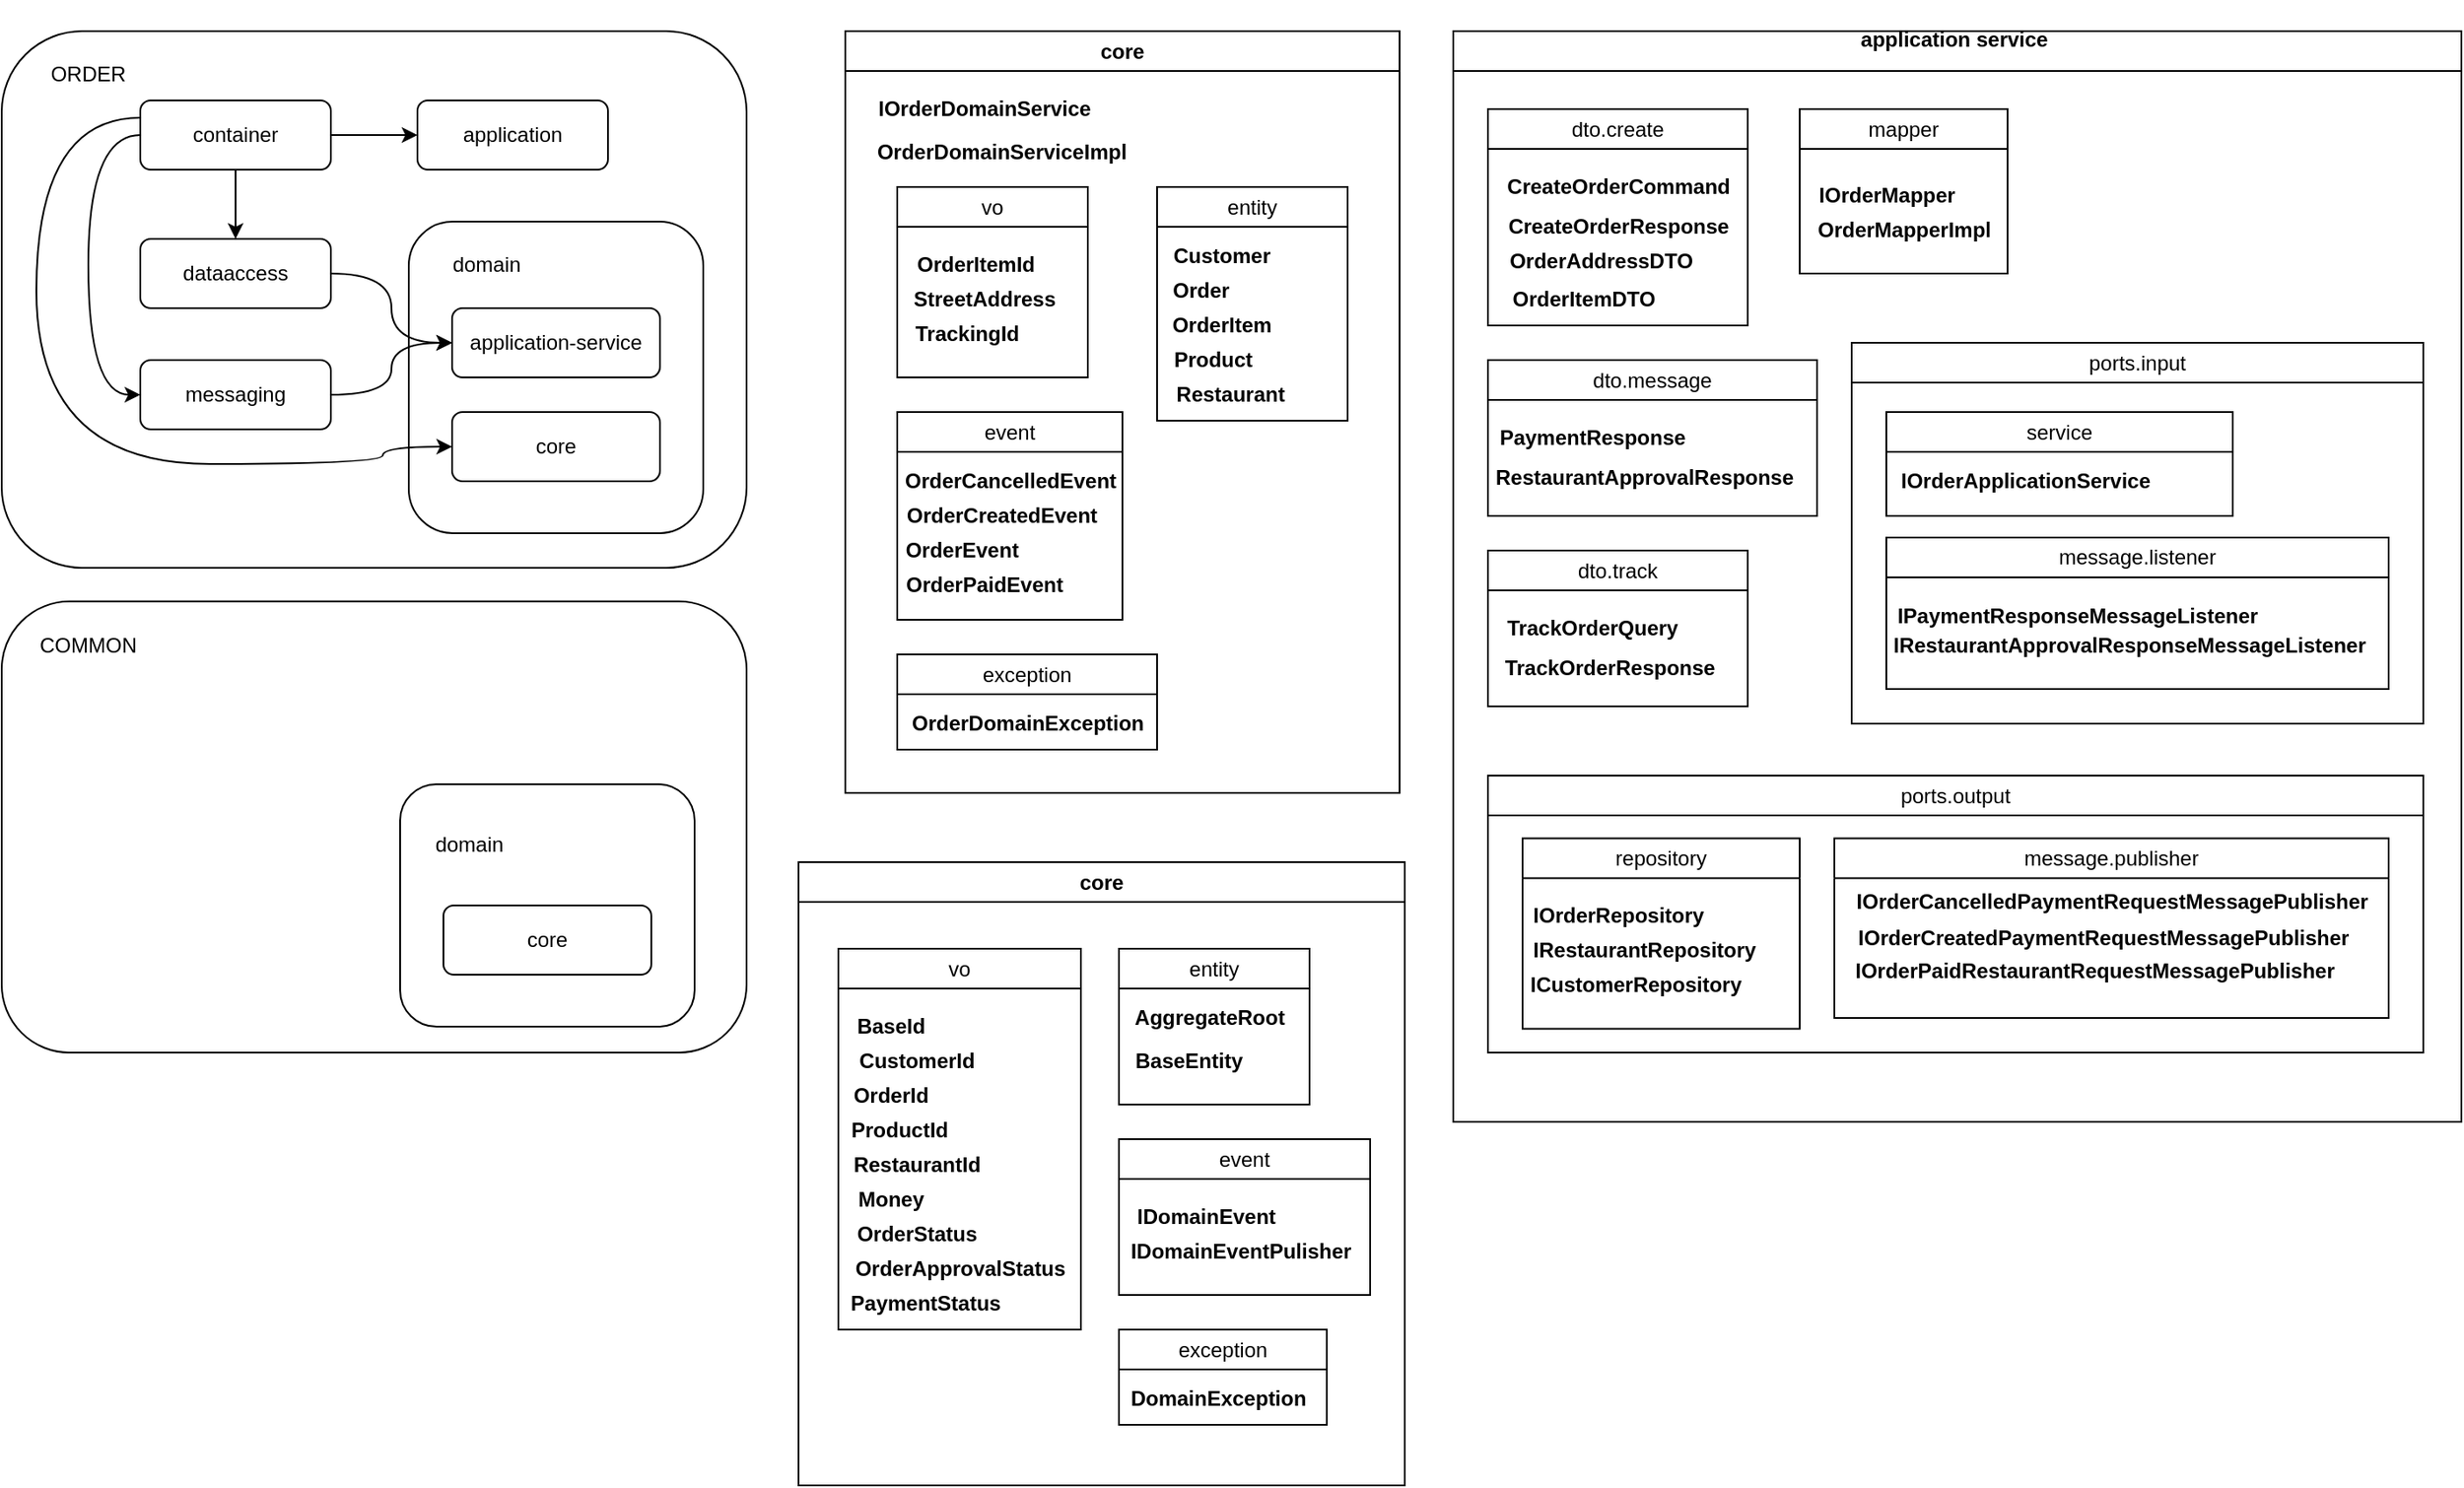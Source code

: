 <mxfile version="24.7.16">
  <diagram name="Page-1" id="0AuIlFrA3qtSqBh9HYX_">
    <mxGraphModel dx="3372" dy="1818" grid="1" gridSize="10" guides="1" tooltips="1" connect="1" arrows="1" fold="1" page="1" pageScale="1" pageWidth="2336" pageHeight="1654" math="0" shadow="0">
      <root>
        <mxCell id="0" />
        <mxCell id="1" parent="0" />
        <mxCell id="QpL09bA1ULidEtYgjBEw-20" value="&lt;br&gt;&lt;span style=&quot;background-color: initial;&quot;&gt;application service&amp;nbsp;&lt;/span&gt;&lt;br&gt;&lt;br&gt;&lt;div style=&quot;forced-color-adjust: none;&quot;&gt;&lt;br&gt;&lt;/div&gt;" style="swimlane;whiteSpace=wrap;html=1;align=center;startSize=23;" parent="1" vertex="1">
          <mxGeometry x="878" y="30" width="582" height="630" as="geometry">
            <mxRectangle x="880" y="30" width="140" height="30" as="alternateBounds" />
          </mxGeometry>
        </mxCell>
        <mxCell id="maBzQQCe5AGdPu_VzCv--66" value="&lt;span style=&quot;font-weight: normal;&quot;&gt;dto.create&lt;/span&gt;" style="swimlane;whiteSpace=wrap;html=1;align=center;" parent="QpL09bA1ULidEtYgjBEw-20" vertex="1">
          <mxGeometry x="20" y="45" width="150" height="125" as="geometry" />
        </mxCell>
        <mxCell id="maBzQQCe5AGdPu_VzCv--67" value="CreateOrderCommand" style="text;html=1;align=center;verticalAlign=middle;resizable=0;points=[];autosize=1;strokeColor=none;fillColor=none;fontStyle=1" parent="maBzQQCe5AGdPu_VzCv--66" vertex="1">
          <mxGeometry y="30" width="150" height="30" as="geometry" />
        </mxCell>
        <mxCell id="maBzQQCe5AGdPu_VzCv--68" value="OrderAddressDTO" style="text;html=1;align=center;verticalAlign=middle;resizable=0;points=[];autosize=1;strokeColor=none;fillColor=none;fontStyle=1" parent="maBzQQCe5AGdPu_VzCv--66" vertex="1">
          <mxGeometry x="5" y="73" width="120" height="30" as="geometry" />
        </mxCell>
        <mxCell id="maBzQQCe5AGdPu_VzCv--69" value="CreateOrderResponse" style="text;html=1;align=center;verticalAlign=middle;resizable=0;points=[];autosize=1;strokeColor=none;fillColor=none;fontStyle=1" parent="maBzQQCe5AGdPu_VzCv--66" vertex="1">
          <mxGeometry x="5" y="52.5" width="140" height="30" as="geometry" />
        </mxCell>
        <mxCell id="maBzQQCe5AGdPu_VzCv--70" value="OrderItemDTO" style="text;html=1;align=center;verticalAlign=middle;resizable=0;points=[];autosize=1;strokeColor=none;fillColor=none;fontStyle=1" parent="maBzQQCe5AGdPu_VzCv--66" vertex="1">
          <mxGeometry x="5" y="95" width="100" height="30" as="geometry" />
        </mxCell>
        <mxCell id="maBzQQCe5AGdPu_VzCv--73" value="&lt;span style=&quot;font-weight: normal;&quot;&gt;dto.message&lt;/span&gt;" style="swimlane;whiteSpace=wrap;html=1;align=center;" parent="QpL09bA1ULidEtYgjBEw-20" vertex="1">
          <mxGeometry x="20" y="190" width="190" height="90" as="geometry" />
        </mxCell>
        <mxCell id="maBzQQCe5AGdPu_VzCv--74" value="PaymentResponse" style="text;html=1;align=center;verticalAlign=middle;resizable=0;points=[];autosize=1;strokeColor=none;fillColor=none;fontStyle=1" parent="maBzQQCe5AGdPu_VzCv--73" vertex="1">
          <mxGeometry y="30" width="120" height="30" as="geometry" />
        </mxCell>
        <mxCell id="maBzQQCe5AGdPu_VzCv--76" value="RestaurantApprovalResponse" style="text;html=1;align=center;verticalAlign=middle;resizable=0;points=[];autosize=1;strokeColor=none;fillColor=none;fontStyle=1" parent="maBzQQCe5AGdPu_VzCv--73" vertex="1">
          <mxGeometry y="52.5" width="180" height="30" as="geometry" />
        </mxCell>
        <mxCell id="maBzQQCe5AGdPu_VzCv--78" value="&lt;span style=&quot;font-weight: normal;&quot;&gt;dto.track&lt;/span&gt;" style="swimlane;whiteSpace=wrap;html=1;align=center;" parent="QpL09bA1ULidEtYgjBEw-20" vertex="1">
          <mxGeometry x="20" y="300" width="150" height="90" as="geometry" />
        </mxCell>
        <mxCell id="maBzQQCe5AGdPu_VzCv--79" value="TrackOrderQuery" style="text;html=1;align=center;verticalAlign=middle;resizable=0;points=[];autosize=1;strokeColor=none;fillColor=none;fontStyle=1" parent="maBzQQCe5AGdPu_VzCv--78" vertex="1">
          <mxGeometry y="30" width="120" height="30" as="geometry" />
        </mxCell>
        <mxCell id="maBzQQCe5AGdPu_VzCv--80" value="TrackOrderResponse" style="text;html=1;align=center;verticalAlign=middle;resizable=0;points=[];autosize=1;strokeColor=none;fillColor=none;fontStyle=1" parent="maBzQQCe5AGdPu_VzCv--78" vertex="1">
          <mxGeometry y="52.5" width="140" height="30" as="geometry" />
        </mxCell>
        <mxCell id="I_ZUqWOaLY5xOGtwsC_I-1" value="&lt;span style=&quot;font-weight: normal;&quot;&gt;mapper&lt;/span&gt;" style="swimlane;whiteSpace=wrap;html=1;align=center;" vertex="1" parent="QpL09bA1ULidEtYgjBEw-20">
          <mxGeometry x="200" y="45" width="120" height="95" as="geometry" />
        </mxCell>
        <mxCell id="I_ZUqWOaLY5xOGtwsC_I-2" value="IOrderMapper" style="text;html=1;align=center;verticalAlign=middle;resizable=0;points=[];autosize=1;strokeColor=none;fillColor=none;fontStyle=1" vertex="1" parent="I_ZUqWOaLY5xOGtwsC_I-1">
          <mxGeometry y="35" width="100" height="30" as="geometry" />
        </mxCell>
        <mxCell id="I_ZUqWOaLY5xOGtwsC_I-4" value="OrderMapperImpl" style="text;html=1;align=center;verticalAlign=middle;resizable=0;points=[];autosize=1;strokeColor=none;fillColor=none;fontStyle=1" vertex="1" parent="I_ZUqWOaLY5xOGtwsC_I-1">
          <mxGeometry y="55" width="120" height="30" as="geometry" />
        </mxCell>
        <mxCell id="I_ZUqWOaLY5xOGtwsC_I-7" value="&lt;span style=&quot;font-weight: normal;&quot;&gt;ports.input&lt;/span&gt;" style="swimlane;whiteSpace=wrap;html=1;align=center;" vertex="1" parent="QpL09bA1ULidEtYgjBEw-20">
          <mxGeometry x="230" y="180" width="330" height="220" as="geometry" />
        </mxCell>
        <mxCell id="I_ZUqWOaLY5xOGtwsC_I-12" value="&lt;span style=&quot;font-weight: normal;&quot;&gt;service&lt;/span&gt;" style="swimlane;whiteSpace=wrap;html=1;align=center;" vertex="1" parent="I_ZUqWOaLY5xOGtwsC_I-7">
          <mxGeometry x="20" y="40" width="200" height="60" as="geometry" />
        </mxCell>
        <mxCell id="I_ZUqWOaLY5xOGtwsC_I-13" value="IOrderApplicationService" style="text;html=1;align=center;verticalAlign=middle;resizable=0;points=[];autosize=1;strokeColor=none;fillColor=none;fontStyle=1" vertex="1" parent="I_ZUqWOaLY5xOGtwsC_I-12">
          <mxGeometry y="25" width="160" height="30" as="geometry" />
        </mxCell>
        <mxCell id="I_ZUqWOaLY5xOGtwsC_I-14" value="&lt;span style=&quot;font-weight: normal;&quot;&gt;message.listener&lt;/span&gt;" style="swimlane;whiteSpace=wrap;html=1;align=center;" vertex="1" parent="I_ZUqWOaLY5xOGtwsC_I-7">
          <mxGeometry x="20" y="112.5" width="290" height="87.5" as="geometry" />
        </mxCell>
        <mxCell id="I_ZUqWOaLY5xOGtwsC_I-15" value="IPaymentResponseMessageListener" style="text;html=1;align=center;verticalAlign=middle;resizable=0;points=[];autosize=1;strokeColor=none;fillColor=none;fontStyle=1" vertex="1" parent="I_ZUqWOaLY5xOGtwsC_I-14">
          <mxGeometry y="30" width="220" height="30" as="geometry" />
        </mxCell>
        <mxCell id="I_ZUqWOaLY5xOGtwsC_I-16" value="IRestaurantApprovalResponse&lt;span style=&quot;background-color: initial;&quot;&gt;MessageListener&lt;/span&gt;" style="text;html=1;align=center;verticalAlign=middle;resizable=0;points=[];autosize=1;strokeColor=none;fillColor=none;fontStyle=1" vertex="1" parent="I_ZUqWOaLY5xOGtwsC_I-14">
          <mxGeometry y="47.5" width="280" height="30" as="geometry" />
        </mxCell>
        <mxCell id="I_ZUqWOaLY5xOGtwsC_I-10" value="&lt;span style=&quot;font-weight: normal;&quot;&gt;ports.output&lt;/span&gt;" style="swimlane;whiteSpace=wrap;html=1;align=center;" vertex="1" parent="QpL09bA1ULidEtYgjBEw-20">
          <mxGeometry x="20" y="430" width="540" height="160" as="geometry" />
        </mxCell>
        <mxCell id="I_ZUqWOaLY5xOGtwsC_I-17" value="&lt;span style=&quot;font-weight: normal;&quot;&gt;repository&lt;/span&gt;" style="swimlane;whiteSpace=wrap;html=1;align=center;" vertex="1" parent="I_ZUqWOaLY5xOGtwsC_I-10">
          <mxGeometry x="20" y="36.25" width="160" height="110" as="geometry" />
        </mxCell>
        <mxCell id="I_ZUqWOaLY5xOGtwsC_I-18" value="IOrderRepository" style="text;html=1;align=center;verticalAlign=middle;resizable=0;points=[];autosize=1;strokeColor=none;fillColor=none;fontStyle=1" vertex="1" parent="I_ZUqWOaLY5xOGtwsC_I-17">
          <mxGeometry y="30" width="110" height="30" as="geometry" />
        </mxCell>
        <mxCell id="I_ZUqWOaLY5xOGtwsC_I-19" value="IRestaurantRepository" style="text;html=1;align=center;verticalAlign=middle;resizable=0;points=[];autosize=1;strokeColor=none;fillColor=none;fontStyle=1" vertex="1" parent="I_ZUqWOaLY5xOGtwsC_I-17">
          <mxGeometry y="50" width="140" height="30" as="geometry" />
        </mxCell>
        <mxCell id="I_ZUqWOaLY5xOGtwsC_I-20" value="ICustomerRepository" style="text;html=1;align=center;verticalAlign=middle;resizable=0;points=[];autosize=1;strokeColor=none;fillColor=none;fontStyle=1" vertex="1" parent="I_ZUqWOaLY5xOGtwsC_I-17">
          <mxGeometry x="-5" y="70" width="140" height="30" as="geometry" />
        </mxCell>
        <mxCell id="I_ZUqWOaLY5xOGtwsC_I-21" value="&lt;span style=&quot;font-weight: normal;&quot;&gt;message.publisher&lt;/span&gt;" style="swimlane;whiteSpace=wrap;html=1;align=center;startSize=23;" vertex="1" parent="I_ZUqWOaLY5xOGtwsC_I-10">
          <mxGeometry x="200" y="36.25" width="320" height="103.75" as="geometry" />
        </mxCell>
        <mxCell id="I_ZUqWOaLY5xOGtwsC_I-29" value="IOrderCancelledPaymentRequestMessagePublisher&lt;div&gt;&lt;br&gt;&lt;/div&gt;" style="text;html=1;align=center;verticalAlign=middle;resizable=0;points=[];autosize=1;strokeColor=none;fillColor=none;fontStyle=1" vertex="1" parent="I_ZUqWOaLY5xOGtwsC_I-21">
          <mxGeometry x="10" y="23.75" width="300" height="40" as="geometry" />
        </mxCell>
        <mxCell id="I_ZUqWOaLY5xOGtwsC_I-30" value="IOrderCreatedPaymentRequestMessagePublisher&lt;div&gt;&lt;br&gt;&lt;/div&gt;" style="text;html=1;align=center;verticalAlign=middle;resizable=0;points=[];autosize=1;strokeColor=none;fillColor=none;fontStyle=1" vertex="1" parent="I_ZUqWOaLY5xOGtwsC_I-21">
          <mxGeometry x="10" y="45" width="290" height="40" as="geometry" />
        </mxCell>
        <mxCell id="I_ZUqWOaLY5xOGtwsC_I-31" value="IOrderPaidRestaurantRequestMessagePublisher&lt;div&gt;&lt;br&gt;&lt;/div&gt;" style="text;html=1;align=center;verticalAlign=middle;resizable=0;points=[];autosize=1;strokeColor=none;fillColor=none;fontStyle=1" vertex="1" parent="I_ZUqWOaLY5xOGtwsC_I-21">
          <mxGeometry x="10" y="63.75" width="280" height="40" as="geometry" />
        </mxCell>
        <mxCell id="QpL09bA1ULidEtYgjBEw-41" value="" style="rounded=1;whiteSpace=wrap;html=1;" parent="1" vertex="1">
          <mxGeometry x="40" y="30" width="430" height="310" as="geometry" />
        </mxCell>
        <mxCell id="QpL09bA1ULidEtYgjBEw-12" style="edgeStyle=orthogonalEdgeStyle;rounded=0;orthogonalLoop=1;jettySize=auto;html=1;exitX=1;exitY=0.5;exitDx=0;exitDy=0;" parent="1" source="QpL09bA1ULidEtYgjBEw-1" target="QpL09bA1ULidEtYgjBEw-3" edge="1">
          <mxGeometry relative="1" as="geometry" />
        </mxCell>
        <mxCell id="QpL09bA1ULidEtYgjBEw-13" value="" style="edgeStyle=orthogonalEdgeStyle;rounded=0;orthogonalLoop=1;jettySize=auto;html=1;" parent="1" source="QpL09bA1ULidEtYgjBEw-1" target="QpL09bA1ULidEtYgjBEw-4" edge="1">
          <mxGeometry relative="1" as="geometry" />
        </mxCell>
        <mxCell id="QpL09bA1ULidEtYgjBEw-14" style="edgeStyle=orthogonalEdgeStyle;rounded=0;orthogonalLoop=1;jettySize=auto;html=1;exitX=0;exitY=0.5;exitDx=0;exitDy=0;curved=1;entryX=0;entryY=0.5;entryDx=0;entryDy=0;" parent="1" source="QpL09bA1ULidEtYgjBEw-1" target="QpL09bA1ULidEtYgjBEw-5" edge="1">
          <mxGeometry relative="1" as="geometry">
            <Array as="points">
              <mxPoint x="90" y="90" />
              <mxPoint x="90" y="240" />
            </Array>
          </mxGeometry>
        </mxCell>
        <mxCell id="QpL09bA1ULidEtYgjBEw-1" value="container" style="rounded=1;whiteSpace=wrap;html=1;" parent="1" vertex="1">
          <mxGeometry x="120" y="70" width="110" height="40" as="geometry" />
        </mxCell>
        <mxCell id="QpL09bA1ULidEtYgjBEw-3" value="application" style="rounded=1;whiteSpace=wrap;html=1;" parent="1" vertex="1">
          <mxGeometry x="280" y="70" width="110" height="40" as="geometry" />
        </mxCell>
        <mxCell id="QpL09bA1ULidEtYgjBEw-4" value="dataaccess" style="rounded=1;whiteSpace=wrap;html=1;" parent="1" vertex="1">
          <mxGeometry x="120" y="150" width="110" height="40" as="geometry" />
        </mxCell>
        <mxCell id="QpL09bA1ULidEtYgjBEw-5" value="messaging" style="rounded=1;whiteSpace=wrap;html=1;" parent="1" vertex="1">
          <mxGeometry x="120" y="220" width="110" height="40" as="geometry" />
        </mxCell>
        <mxCell id="QpL09bA1ULidEtYgjBEw-43" value="ORDER" style="text;html=1;align=center;verticalAlign=middle;whiteSpace=wrap;rounded=0;" parent="1" vertex="1">
          <mxGeometry x="60" y="40" width="60" height="30" as="geometry" />
        </mxCell>
        <mxCell id="QpL09bA1ULidEtYgjBEw-44" value="" style="rounded=1;whiteSpace=wrap;html=1;" parent="1" vertex="1">
          <mxGeometry x="40" y="359.41" width="430" height="260.59" as="geometry" />
        </mxCell>
        <mxCell id="QpL09bA1ULidEtYgjBEw-45" value="COMMON" style="text;html=1;align=center;verticalAlign=middle;whiteSpace=wrap;rounded=0;" parent="1" vertex="1">
          <mxGeometry x="60" y="370" width="60" height="30" as="geometry" />
        </mxCell>
        <mxCell id="maBzQQCe5AGdPu_VzCv--32" value="" style="rounded=1;whiteSpace=wrap;html=1;" parent="1" vertex="1">
          <mxGeometry x="275" y="140" width="170" height="180" as="geometry" />
        </mxCell>
        <mxCell id="QpL09bA1ULidEtYgjBEw-24" value="core" style="swimlane;whiteSpace=wrap;html=1;" parent="1" vertex="1">
          <mxGeometry x="527" y="30" width="320" height="440" as="geometry" />
        </mxCell>
        <mxCell id="maBzQQCe5AGdPu_VzCv--7" value="&lt;span style=&quot;font-weight: normal;&quot;&gt;vo&lt;/span&gt;" style="swimlane;whiteSpace=wrap;html=1;align=center;" parent="QpL09bA1ULidEtYgjBEw-24" vertex="1">
          <mxGeometry x="30" y="90" width="110" height="110" as="geometry" />
        </mxCell>
        <mxCell id="maBzQQCe5AGdPu_VzCv--8" value="OrderItemId" style="text;html=1;align=center;verticalAlign=middle;resizable=0;points=[];autosize=1;strokeColor=none;fillColor=none;fontStyle=1" parent="maBzQQCe5AGdPu_VzCv--7" vertex="1">
          <mxGeometry y="30" width="90" height="30" as="geometry" />
        </mxCell>
        <mxCell id="maBzQQCe5AGdPu_VzCv--10" value="TrackingId" style="text;html=1;align=center;verticalAlign=middle;resizable=0;points=[];autosize=1;strokeColor=none;fillColor=none;fontStyle=1" parent="maBzQQCe5AGdPu_VzCv--7" vertex="1">
          <mxGeometry y="70" width="80" height="30" as="geometry" />
        </mxCell>
        <mxCell id="maBzQQCe5AGdPu_VzCv--11" value="StreetAddress" style="text;html=1;align=center;verticalAlign=middle;resizable=0;points=[];autosize=1;strokeColor=none;fillColor=none;fontStyle=1" parent="maBzQQCe5AGdPu_VzCv--7" vertex="1">
          <mxGeometry y="50" width="100" height="30" as="geometry" />
        </mxCell>
        <mxCell id="maBzQQCe5AGdPu_VzCv--14" value="&lt;span style=&quot;font-weight: normal;&quot;&gt;event&lt;/span&gt;" style="swimlane;whiteSpace=wrap;html=1;align=center;" parent="QpL09bA1ULidEtYgjBEw-24" vertex="1">
          <mxGeometry x="30" y="220" width="130" height="120" as="geometry" />
        </mxCell>
        <mxCell id="maBzQQCe5AGdPu_VzCv--15" value="OrderCancelledEvent" style="text;html=1;align=center;verticalAlign=middle;resizable=0;points=[];autosize=1;strokeColor=none;fillColor=none;fontStyle=1" parent="maBzQQCe5AGdPu_VzCv--14" vertex="1">
          <mxGeometry x="-5" y="25" width="140" height="30" as="geometry" />
        </mxCell>
        <mxCell id="maBzQQCe5AGdPu_VzCv--16" value="OrderEvent" style="text;html=1;align=center;verticalAlign=middle;resizable=0;points=[];autosize=1;strokeColor=none;fillColor=none;fontStyle=1" parent="maBzQQCe5AGdPu_VzCv--14" vertex="1">
          <mxGeometry x="-3" y="65" width="80" height="30" as="geometry" />
        </mxCell>
        <mxCell id="maBzQQCe5AGdPu_VzCv--17" value="OrderCreatedEvent" style="text;html=1;align=center;verticalAlign=middle;resizable=0;points=[];autosize=1;strokeColor=none;fillColor=none;fontStyle=1" parent="maBzQQCe5AGdPu_VzCv--14" vertex="1">
          <mxGeometry x="-5" y="45" width="130" height="30" as="geometry" />
        </mxCell>
        <mxCell id="maBzQQCe5AGdPu_VzCv--18" value="OrderPaidEvent" style="text;html=1;align=center;verticalAlign=middle;resizable=0;points=[];autosize=1;strokeColor=none;fillColor=none;fontStyle=1" parent="maBzQQCe5AGdPu_VzCv--14" vertex="1">
          <mxGeometry x="-5" y="85" width="110" height="30" as="geometry" />
        </mxCell>
        <mxCell id="maBzQQCe5AGdPu_VzCv--26" value="&lt;span style=&quot;font-weight: normal;&quot;&gt;exception&lt;/span&gt;" style="swimlane;whiteSpace=wrap;html=1;align=center;" parent="QpL09bA1ULidEtYgjBEw-24" vertex="1">
          <mxGeometry x="30" y="360" width="150" height="55" as="geometry" />
        </mxCell>
        <mxCell id="maBzQQCe5AGdPu_VzCv--27" value="OrderDomainException" style="text;html=1;align=center;verticalAlign=middle;resizable=0;points=[];autosize=1;strokeColor=none;fillColor=none;fontStyle=1" parent="maBzQQCe5AGdPu_VzCv--26" vertex="1">
          <mxGeometry y="25" width="150" height="30" as="geometry" />
        </mxCell>
        <mxCell id="maBzQQCe5AGdPu_VzCv--20" value="&lt;span style=&quot;font-weight: normal;&quot;&gt;entity&lt;/span&gt;" style="swimlane;whiteSpace=wrap;html=1;align=center;" parent="QpL09bA1ULidEtYgjBEw-24" vertex="1">
          <mxGeometry x="180" y="90" width="110" height="135" as="geometry" />
        </mxCell>
        <mxCell id="maBzQQCe5AGdPu_VzCv--21" value="Customer" style="text;html=1;align=center;verticalAlign=middle;resizable=0;points=[];autosize=1;strokeColor=none;fillColor=none;fontStyle=1" parent="maBzQQCe5AGdPu_VzCv--20" vertex="1">
          <mxGeometry x="-3" y="25" width="80" height="30" as="geometry" />
        </mxCell>
        <mxCell id="maBzQQCe5AGdPu_VzCv--22" value="OrderItem" style="text;html=1;align=center;verticalAlign=middle;resizable=0;points=[];autosize=1;strokeColor=none;fillColor=none;fontStyle=1" parent="maBzQQCe5AGdPu_VzCv--20" vertex="1">
          <mxGeometry x="-3" y="65" width="80" height="30" as="geometry" />
        </mxCell>
        <mxCell id="maBzQQCe5AGdPu_VzCv--23" value="Order" style="text;html=1;align=center;verticalAlign=middle;resizable=0;points=[];autosize=1;strokeColor=none;fillColor=none;fontStyle=1" parent="maBzQQCe5AGdPu_VzCv--20" vertex="1">
          <mxGeometry y="45" width="50" height="30" as="geometry" />
        </mxCell>
        <mxCell id="maBzQQCe5AGdPu_VzCv--24" value="Product" style="text;html=1;align=center;verticalAlign=middle;resizable=0;points=[];autosize=1;strokeColor=none;fillColor=none;fontStyle=1" parent="maBzQQCe5AGdPu_VzCv--20" vertex="1">
          <mxGeometry x="2" y="85" width="60" height="30" as="geometry" />
        </mxCell>
        <mxCell id="maBzQQCe5AGdPu_VzCv--25" value="Restaurant" style="text;html=1;align=center;verticalAlign=middle;resizable=0;points=[];autosize=1;strokeColor=none;fillColor=none;fontStyle=1" parent="maBzQQCe5AGdPu_VzCv--20" vertex="1">
          <mxGeometry x="2" y="105" width="80" height="30" as="geometry" />
        </mxCell>
        <mxCell id="maBzQQCe5AGdPu_VzCv--30" value="IOrderDomainService" style="text;html=1;align=center;verticalAlign=middle;resizable=0;points=[];autosize=1;strokeColor=none;fillColor=none;fontStyle=1" parent="QpL09bA1ULidEtYgjBEw-24" vertex="1">
          <mxGeometry x="10" y="30" width="140" height="30" as="geometry" />
        </mxCell>
        <mxCell id="maBzQQCe5AGdPu_VzCv--31" value="OrderDomainServiceImpl" style="text;html=1;align=center;verticalAlign=middle;resizable=0;points=[];autosize=1;strokeColor=none;fillColor=none;fontStyle=1" parent="QpL09bA1ULidEtYgjBEw-24" vertex="1">
          <mxGeometry x="10" y="55" width="160" height="30" as="geometry" />
        </mxCell>
        <mxCell id="QpL09bA1ULidEtYgjBEw-7" value="core" style="rounded=1;whiteSpace=wrap;html=1;" parent="1" vertex="1">
          <mxGeometry x="300" y="250" width="120" height="40" as="geometry" />
        </mxCell>
        <mxCell id="QpL09bA1ULidEtYgjBEw-8" value="application-service" style="rounded=1;whiteSpace=wrap;html=1;" parent="1" vertex="1">
          <mxGeometry x="300" y="190" width="120" height="40" as="geometry" />
        </mxCell>
        <mxCell id="maBzQQCe5AGdPu_VzCv--34" value="domain" style="text;html=1;align=center;verticalAlign=middle;whiteSpace=wrap;rounded=0;" parent="1" vertex="1">
          <mxGeometry x="290" y="150" width="60" height="30" as="geometry" />
        </mxCell>
        <mxCell id="QpL09bA1ULidEtYgjBEw-18" style="edgeStyle=orthogonalEdgeStyle;rounded=0;orthogonalLoop=1;jettySize=auto;html=1;exitX=0;exitY=0.5;exitDx=0;exitDy=0;curved=1;" parent="1" edge="1">
          <mxGeometry relative="1" as="geometry">
            <mxPoint x="120" y="80" as="sourcePoint" />
            <mxPoint x="300" y="270" as="targetPoint" />
            <Array as="points">
              <mxPoint x="60" y="80" />
              <mxPoint x="60" y="280" />
              <mxPoint x="260" y="280" />
              <mxPoint x="260" y="270" />
            </Array>
          </mxGeometry>
        </mxCell>
        <mxCell id="QpL09bA1ULidEtYgjBEw-17" style="edgeStyle=orthogonalEdgeStyle;rounded=0;orthogonalLoop=1;jettySize=auto;html=1;exitX=1;exitY=0.5;exitDx=0;exitDy=0;curved=1;entryX=0;entryY=0.5;entryDx=0;entryDy=0;" parent="1" source="QpL09bA1ULidEtYgjBEw-5" target="QpL09bA1ULidEtYgjBEw-8" edge="1">
          <mxGeometry relative="1" as="geometry" />
        </mxCell>
        <mxCell id="QpL09bA1ULidEtYgjBEw-16" style="edgeStyle=orthogonalEdgeStyle;rounded=0;orthogonalLoop=1;jettySize=auto;html=1;exitX=1;exitY=0.5;exitDx=0;exitDy=0;entryX=0;entryY=0.5;entryDx=0;entryDy=0;curved=1;" parent="1" source="QpL09bA1ULidEtYgjBEw-4" target="QpL09bA1ULidEtYgjBEw-8" edge="1">
          <mxGeometry relative="1" as="geometry" />
        </mxCell>
        <mxCell id="maBzQQCe5AGdPu_VzCv--39" value="" style="group" parent="1" vertex="1" connectable="0">
          <mxGeometry x="270" y="465" width="170" height="140" as="geometry" />
        </mxCell>
        <mxCell id="maBzQQCe5AGdPu_VzCv--36" value="" style="rounded=1;whiteSpace=wrap;html=1;" parent="maBzQQCe5AGdPu_VzCv--39" vertex="1">
          <mxGeometry width="170" height="140" as="geometry" />
        </mxCell>
        <mxCell id="maBzQQCe5AGdPu_VzCv--37" value="domain" style="text;html=1;align=center;verticalAlign=middle;whiteSpace=wrap;rounded=0;" parent="maBzQQCe5AGdPu_VzCv--39" vertex="1">
          <mxGeometry x="10" y="20" width="60" height="30" as="geometry" />
        </mxCell>
        <mxCell id="maBzQQCe5AGdPu_VzCv--38" value="core" style="rounded=1;whiteSpace=wrap;html=1;" parent="maBzQQCe5AGdPu_VzCv--39" vertex="1">
          <mxGeometry x="25" y="70" width="120" height="40" as="geometry" />
        </mxCell>
        <mxCell id="maBzQQCe5AGdPu_VzCv--40" value="core" style="swimlane;whiteSpace=wrap;html=1;" parent="1" vertex="1">
          <mxGeometry x="500" y="510" width="350" height="360" as="geometry" />
        </mxCell>
        <mxCell id="maBzQQCe5AGdPu_VzCv--41" value="&lt;span style=&quot;font-weight: normal;&quot;&gt;vo&lt;/span&gt;" style="swimlane;whiteSpace=wrap;html=1;align=center;" parent="maBzQQCe5AGdPu_VzCv--40" vertex="1">
          <mxGeometry x="23" y="50" width="140" height="220" as="geometry" />
        </mxCell>
        <mxCell id="maBzQQCe5AGdPu_VzCv--42" value="BaseId" style="text;html=1;align=center;verticalAlign=middle;resizable=0;points=[];autosize=1;strokeColor=none;fillColor=none;fontStyle=1" parent="maBzQQCe5AGdPu_VzCv--41" vertex="1">
          <mxGeometry y="30" width="60" height="30" as="geometry" />
        </mxCell>
        <mxCell id="maBzQQCe5AGdPu_VzCv--43" value="Money" style="text;html=1;align=center;verticalAlign=middle;resizable=0;points=[];autosize=1;strokeColor=none;fillColor=none;fontStyle=1" parent="maBzQQCe5AGdPu_VzCv--41" vertex="1">
          <mxGeometry y="130" width="60" height="30" as="geometry" />
        </mxCell>
        <mxCell id="maBzQQCe5AGdPu_VzCv--44" value="CustomerId" style="text;html=1;align=center;verticalAlign=middle;resizable=0;points=[];autosize=1;strokeColor=none;fillColor=none;fontStyle=1" parent="maBzQQCe5AGdPu_VzCv--41" vertex="1">
          <mxGeometry y="50" width="90" height="30" as="geometry" />
        </mxCell>
        <mxCell id="maBzQQCe5AGdPu_VzCv--60" value="OrderApprovalStatus" style="text;html=1;align=center;verticalAlign=middle;resizable=0;points=[];autosize=1;strokeColor=none;fillColor=none;fontStyle=1" parent="maBzQQCe5AGdPu_VzCv--41" vertex="1">
          <mxGeometry y="170" width="140" height="30" as="geometry" />
        </mxCell>
        <mxCell id="maBzQQCe5AGdPu_VzCv--61" value="OrderId" style="text;html=1;align=center;verticalAlign=middle;resizable=0;points=[];autosize=1;strokeColor=none;fillColor=none;fontStyle=1" parent="maBzQQCe5AGdPu_VzCv--41" vertex="1">
          <mxGeometry y="70" width="60" height="30" as="geometry" />
        </mxCell>
        <mxCell id="maBzQQCe5AGdPu_VzCv--62" value="OrderStatus" style="text;html=1;align=center;verticalAlign=middle;resizable=0;points=[];autosize=1;strokeColor=none;fillColor=none;fontStyle=1" parent="maBzQQCe5AGdPu_VzCv--41" vertex="1">
          <mxGeometry y="150" width="90" height="30" as="geometry" />
        </mxCell>
        <mxCell id="maBzQQCe5AGdPu_VzCv--63" value="PaymentStatus" style="text;html=1;align=center;verticalAlign=middle;resizable=0;points=[];autosize=1;strokeColor=none;fillColor=none;fontStyle=1" parent="maBzQQCe5AGdPu_VzCv--41" vertex="1">
          <mxGeometry y="190" width="100" height="30" as="geometry" />
        </mxCell>
        <mxCell id="maBzQQCe5AGdPu_VzCv--64" value="ProductId" style="text;html=1;align=center;verticalAlign=middle;resizable=0;points=[];autosize=1;strokeColor=none;fillColor=none;fontStyle=1" parent="maBzQQCe5AGdPu_VzCv--41" vertex="1">
          <mxGeometry y="90" width="70" height="30" as="geometry" />
        </mxCell>
        <mxCell id="maBzQQCe5AGdPu_VzCv--65" value="RestaurantId" style="text;html=1;align=center;verticalAlign=middle;resizable=0;points=[];autosize=1;strokeColor=none;fillColor=none;fontStyle=1" parent="maBzQQCe5AGdPu_VzCv--41" vertex="1">
          <mxGeometry y="110" width="90" height="30" as="geometry" />
        </mxCell>
        <mxCell id="maBzQQCe5AGdPu_VzCv--45" value="&lt;span style=&quot;font-weight: normal;&quot;&gt;event&lt;/span&gt;" style="swimlane;whiteSpace=wrap;html=1;align=center;" parent="maBzQQCe5AGdPu_VzCv--40" vertex="1">
          <mxGeometry x="185" y="160" width="145" height="90" as="geometry" />
        </mxCell>
        <mxCell id="maBzQQCe5AGdPu_VzCv--47" value="IDomainEvent" style="text;html=1;align=center;verticalAlign=middle;resizable=0;points=[];autosize=1;strokeColor=none;fillColor=none;fontStyle=1" parent="maBzQQCe5AGdPu_VzCv--45" vertex="1">
          <mxGeometry y="30" width="100" height="30" as="geometry" />
        </mxCell>
        <mxCell id="I_ZUqWOaLY5xOGtwsC_I-27" value="IDomainEventPulisher" style="text;html=1;align=center;verticalAlign=middle;resizable=0;points=[];autosize=1;strokeColor=none;fillColor=none;fontStyle=1" vertex="1" parent="maBzQQCe5AGdPu_VzCv--45">
          <mxGeometry y="50" width="140" height="30" as="geometry" />
        </mxCell>
        <mxCell id="maBzQQCe5AGdPu_VzCv--50" value="&lt;span style=&quot;font-weight: normal;&quot;&gt;exception&lt;/span&gt;" style="swimlane;whiteSpace=wrap;html=1;align=center;" parent="maBzQQCe5AGdPu_VzCv--40" vertex="1">
          <mxGeometry x="185" y="270" width="120" height="55" as="geometry" />
        </mxCell>
        <mxCell id="maBzQQCe5AGdPu_VzCv--51" value="DomainException" style="text;html=1;align=center;verticalAlign=middle;resizable=0;points=[];autosize=1;strokeColor=none;fillColor=none;fontStyle=1" parent="maBzQQCe5AGdPu_VzCv--50" vertex="1">
          <mxGeometry x="-3" y="25" width="120" height="30" as="geometry" />
        </mxCell>
        <mxCell id="maBzQQCe5AGdPu_VzCv--52" value="&lt;span style=&quot;font-weight: normal;&quot;&gt;entity&lt;/span&gt;" style="swimlane;whiteSpace=wrap;html=1;align=center;" parent="maBzQQCe5AGdPu_VzCv--40" vertex="1">
          <mxGeometry x="185" y="50" width="110" height="90" as="geometry" />
        </mxCell>
        <mxCell id="maBzQQCe5AGdPu_VzCv--53" value="AggregateRoot" style="text;html=1;align=center;verticalAlign=middle;resizable=0;points=[];autosize=1;strokeColor=none;fillColor=none;fontStyle=1" parent="maBzQQCe5AGdPu_VzCv--52" vertex="1">
          <mxGeometry x="2" y="25" width="100" height="30" as="geometry" />
        </mxCell>
        <mxCell id="maBzQQCe5AGdPu_VzCv--55" value="BaseEntity" style="text;html=1;align=center;verticalAlign=middle;resizable=0;points=[];autosize=1;strokeColor=none;fillColor=none;fontStyle=1" parent="maBzQQCe5AGdPu_VzCv--52" vertex="1">
          <mxGeometry y="50" width="80" height="30" as="geometry" />
        </mxCell>
      </root>
    </mxGraphModel>
  </diagram>
</mxfile>
